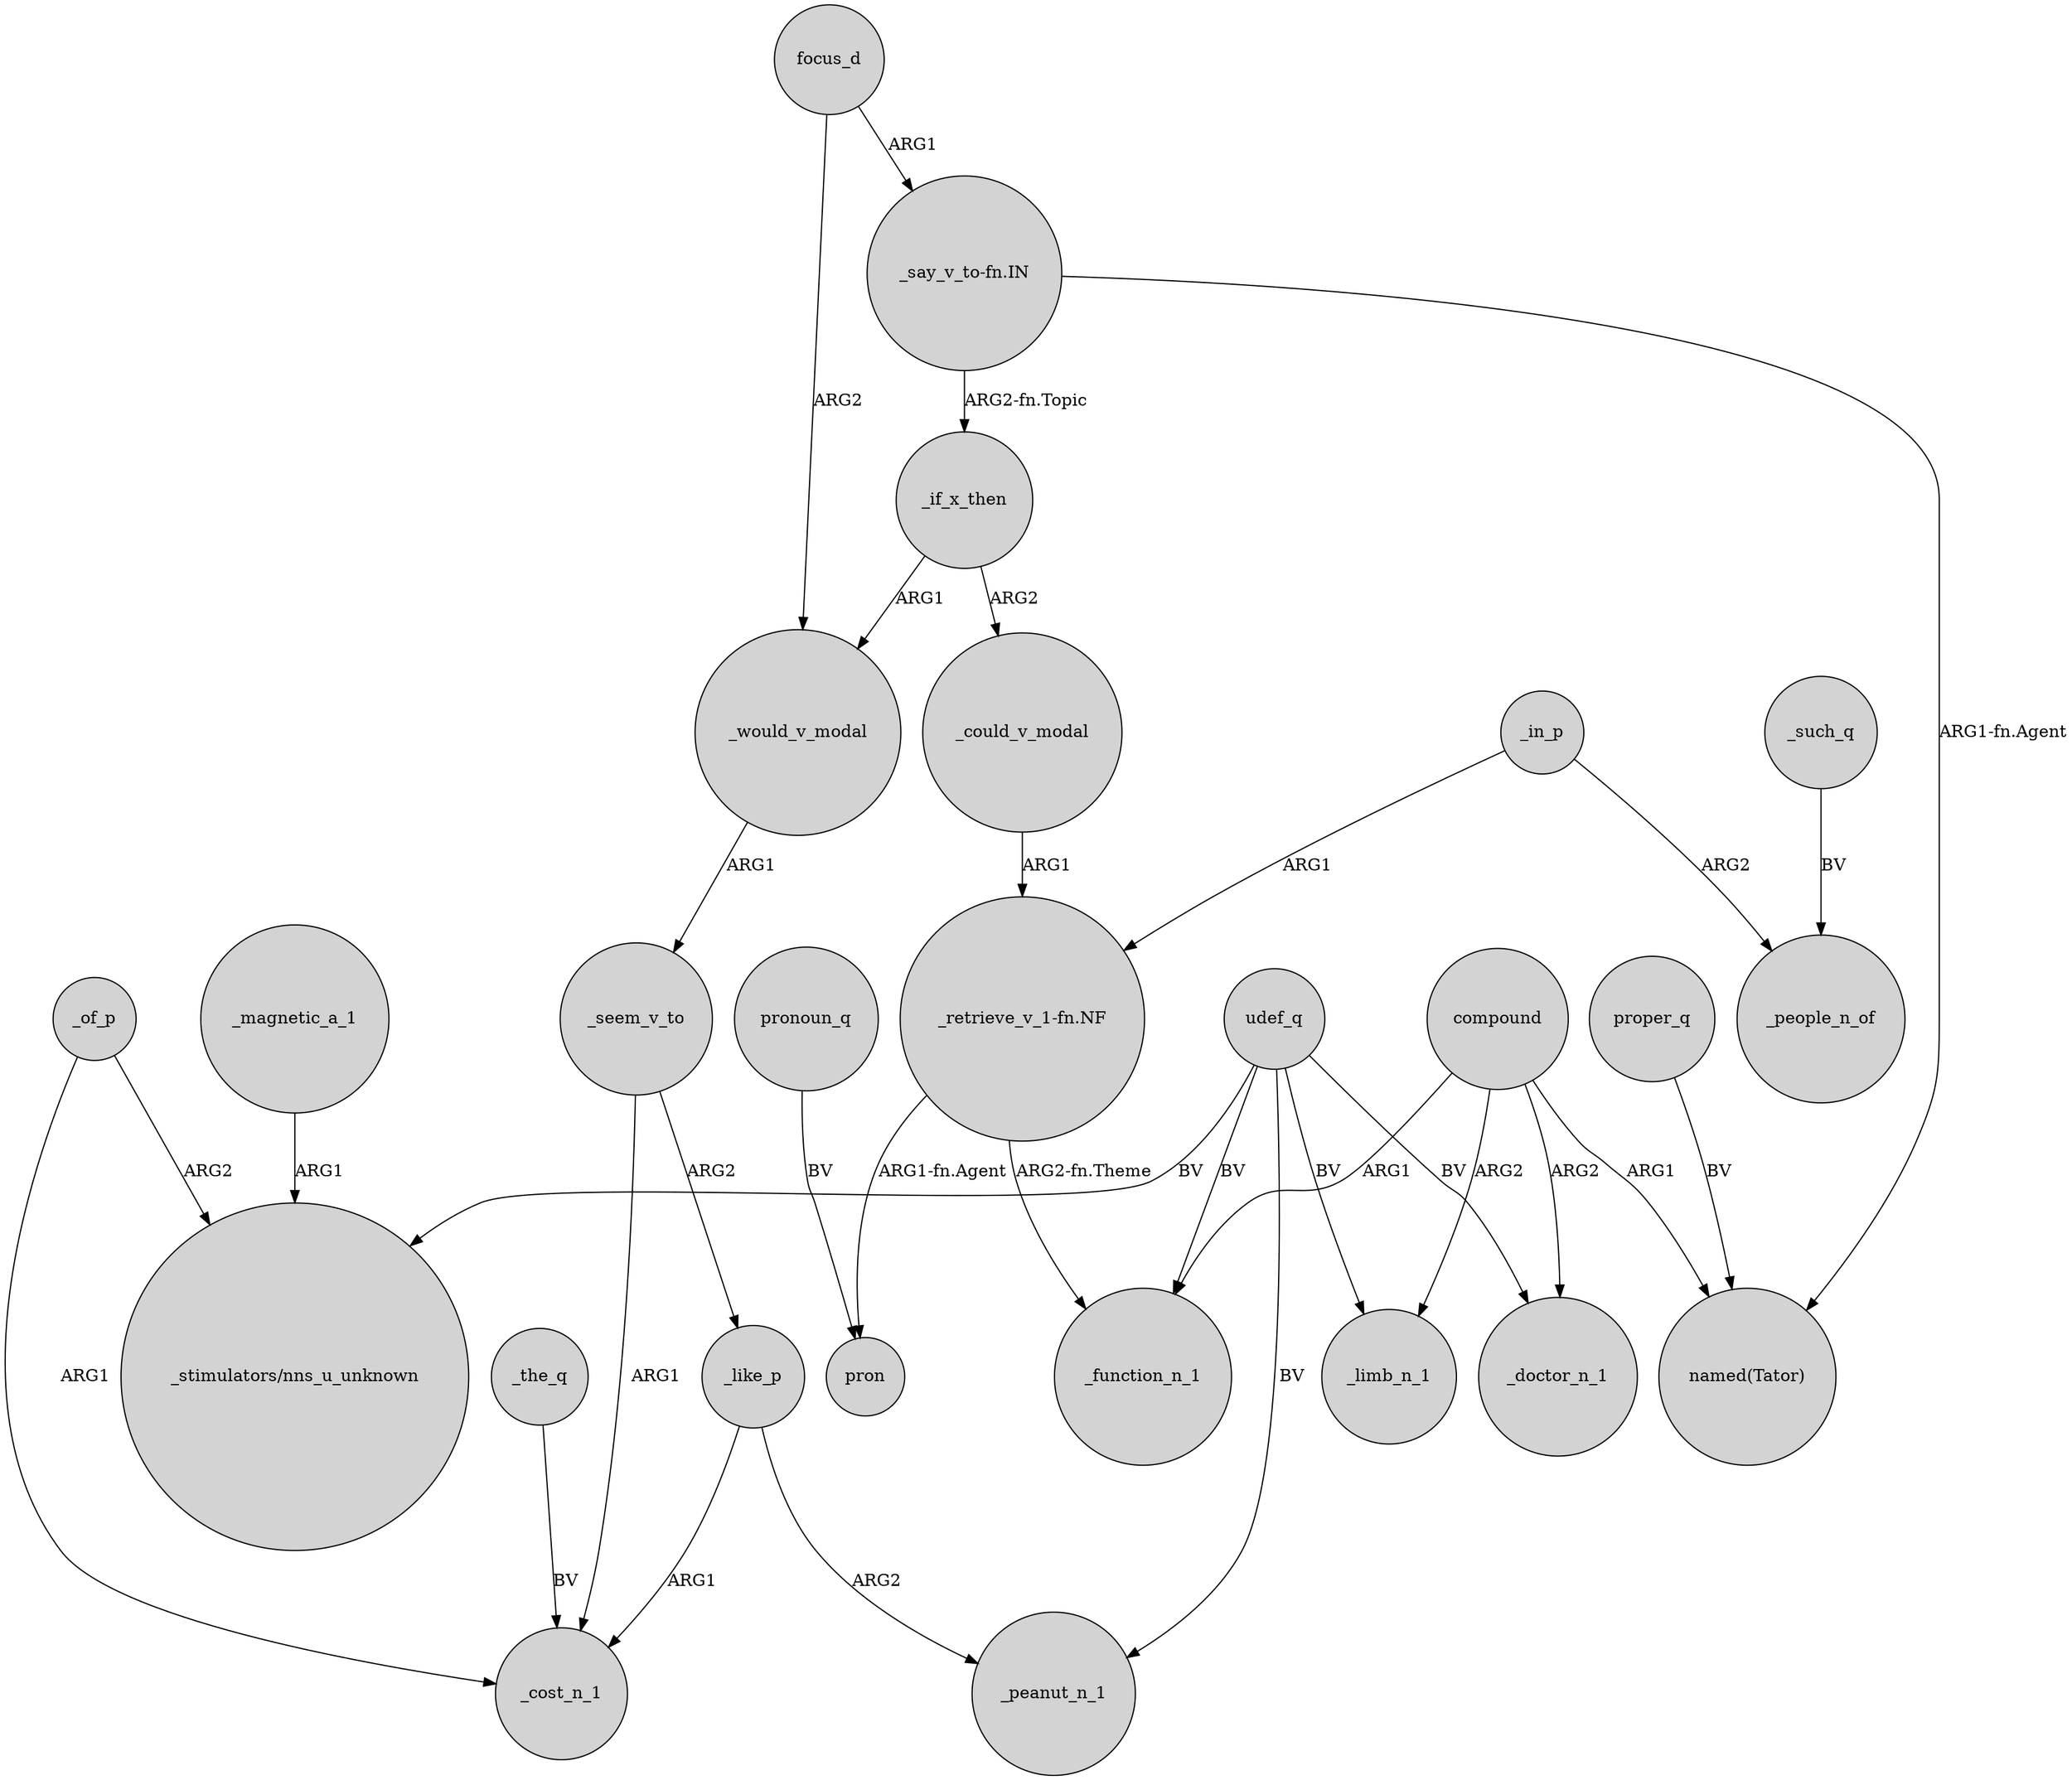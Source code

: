 digraph {
	node [shape=circle style=filled]
	focus_d -> _would_v_modal [label=ARG2]
	compound -> _doctor_n_1 [label=ARG2]
	"_say_v_to-fn.IN" -> _if_x_then [label="ARG2-fn.Topic"]
	compound -> "named(Tator)" [label=ARG1]
	proper_q -> "named(Tator)" [label=BV]
	_magnetic_a_1 -> "_stimulators/nns_u_unknown" [label=ARG1]
	_if_x_then -> _could_v_modal [label=ARG2]
	udef_q -> _peanut_n_1 [label=BV]
	udef_q -> _doctor_n_1 [label=BV]
	_in_p -> "_retrieve_v_1-fn.NF" [label=ARG1]
	_the_q -> _cost_n_1 [label=BV]
	_of_p -> _cost_n_1 [label=ARG1]
	_could_v_modal -> "_retrieve_v_1-fn.NF" [label=ARG1]
	pronoun_q -> pron [label=BV]
	"_say_v_to-fn.IN" -> "named(Tator)" [label="ARG1-fn.Agent"]
	udef_q -> _function_n_1 [label=BV]
	_like_p -> _cost_n_1 [label=ARG1]
	compound -> _limb_n_1 [label=ARG2]
	_in_p -> _people_n_of [label=ARG2]
	"_retrieve_v_1-fn.NF" -> pron [label="ARG1-fn.Agent"]
	_such_q -> _people_n_of [label=BV]
	_would_v_modal -> _seem_v_to [label=ARG1]
	compound -> _function_n_1 [label=ARG1]
	udef_q -> _limb_n_1 [label=BV]
	udef_q -> "_stimulators/nns_u_unknown" [label=BV]
	"_retrieve_v_1-fn.NF" -> _function_n_1 [label="ARG2-fn.Theme"]
	_if_x_then -> _would_v_modal [label=ARG1]
	_seem_v_to -> _like_p [label=ARG2]
	_like_p -> _peanut_n_1 [label=ARG2]
	_seem_v_to -> _cost_n_1 [label=ARG1]
	focus_d -> "_say_v_to-fn.IN" [label=ARG1]
	_of_p -> "_stimulators/nns_u_unknown" [label=ARG2]
}
